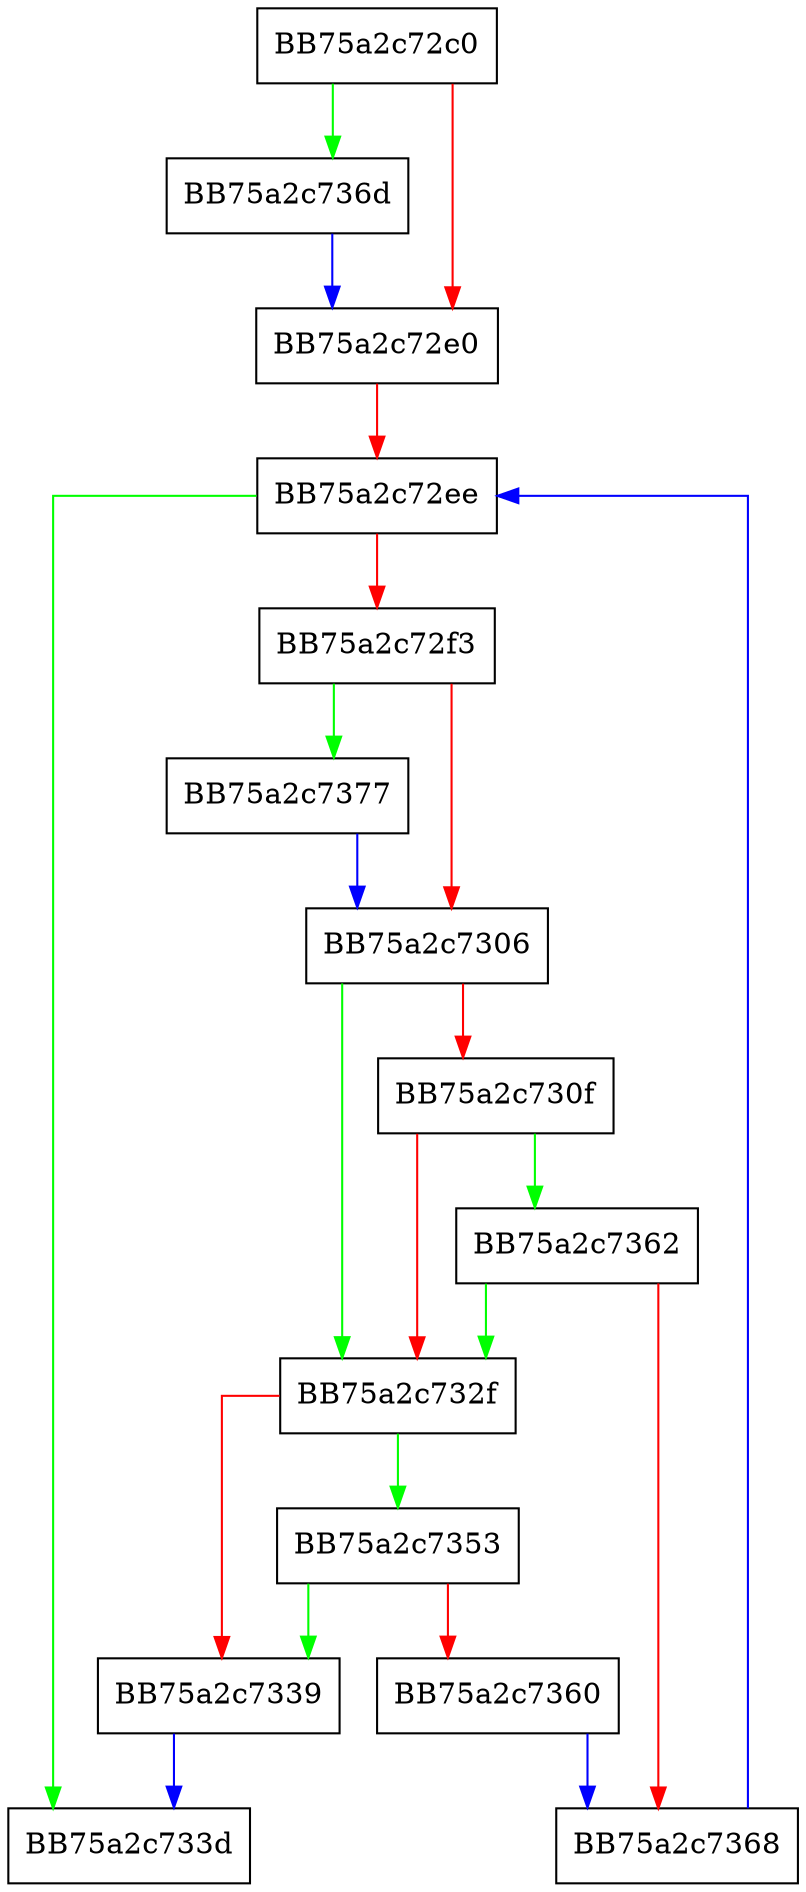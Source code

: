 digraph GetPackedFile {
  node [shape="box"];
  graph [splines=ortho];
  BB75a2c72c0 -> BB75a2c736d [color="green"];
  BB75a2c72c0 -> BB75a2c72e0 [color="red"];
  BB75a2c72e0 -> BB75a2c72ee [color="red"];
  BB75a2c72ee -> BB75a2c733d [color="green"];
  BB75a2c72ee -> BB75a2c72f3 [color="red"];
  BB75a2c72f3 -> BB75a2c7377 [color="green"];
  BB75a2c72f3 -> BB75a2c7306 [color="red"];
  BB75a2c7306 -> BB75a2c732f [color="green"];
  BB75a2c7306 -> BB75a2c730f [color="red"];
  BB75a2c730f -> BB75a2c7362 [color="green"];
  BB75a2c730f -> BB75a2c732f [color="red"];
  BB75a2c732f -> BB75a2c7353 [color="green"];
  BB75a2c732f -> BB75a2c7339 [color="red"];
  BB75a2c7339 -> BB75a2c733d [color="blue"];
  BB75a2c7353 -> BB75a2c7339 [color="green"];
  BB75a2c7353 -> BB75a2c7360 [color="red"];
  BB75a2c7360 -> BB75a2c7368 [color="blue"];
  BB75a2c7362 -> BB75a2c732f [color="green"];
  BB75a2c7362 -> BB75a2c7368 [color="red"];
  BB75a2c7368 -> BB75a2c72ee [color="blue"];
  BB75a2c736d -> BB75a2c72e0 [color="blue"];
  BB75a2c7377 -> BB75a2c7306 [color="blue"];
}